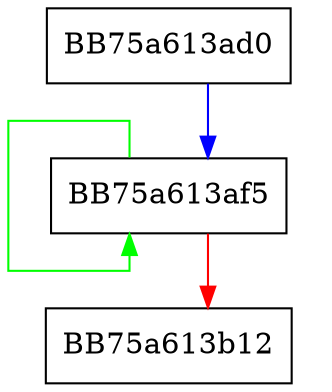digraph MMX4_pmaxsw {
  node [shape="box"];
  graph [splines=ortho];
  BB75a613ad0 -> BB75a613af5 [color="blue"];
  BB75a613af5 -> BB75a613af5 [color="green"];
  BB75a613af5 -> BB75a613b12 [color="red"];
}